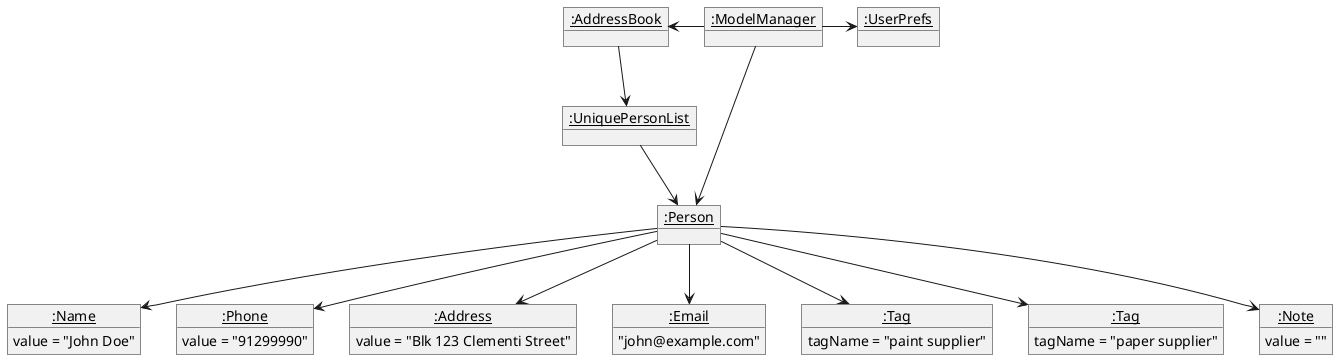 @startuml

object "<u>:AddressBook" as AddressBook
object "<u>:ModelManager" as ModelManager
object "<u>:UserPrefs" as UserPrefs

object "<u>:UniquePersonList" as UniquePersonList
object "<u>:Person" as Person
object "<u>:Address" as Address

object "<u>:Email" as Email
object "<u>:Name" as Name
object "<u>:Phone" as Phone
object "<u>:Tag" as FirstTag
object "<u>:Tag" as SecondTag
object "<u>:Note" as Note



ModelManager -left-> AddressBook
ModelManager -right-> UserPrefs
AddressBook --> UniquePersonList
UniquePersonList -->  Person
Person --> Name
Person --> Phone
Person --> Email
Person --> Address
Person --> FirstTag
Person --> SecondTag
Person --> Note

Name -[hidden]right-> Phone
Phone -[hidden]right-> Address
Address -[hidden]right-> Email

ModelManager --> Person

Phone : value = "91299990"
Name : value = "John Doe"
Address : value = "Blk 123 Clementi Street"
Email : "john@example.com"
FirstTag : tagName = "paint supplier"
SecondTag : tagName = "paper supplier"
Note : value = ""
@enduml